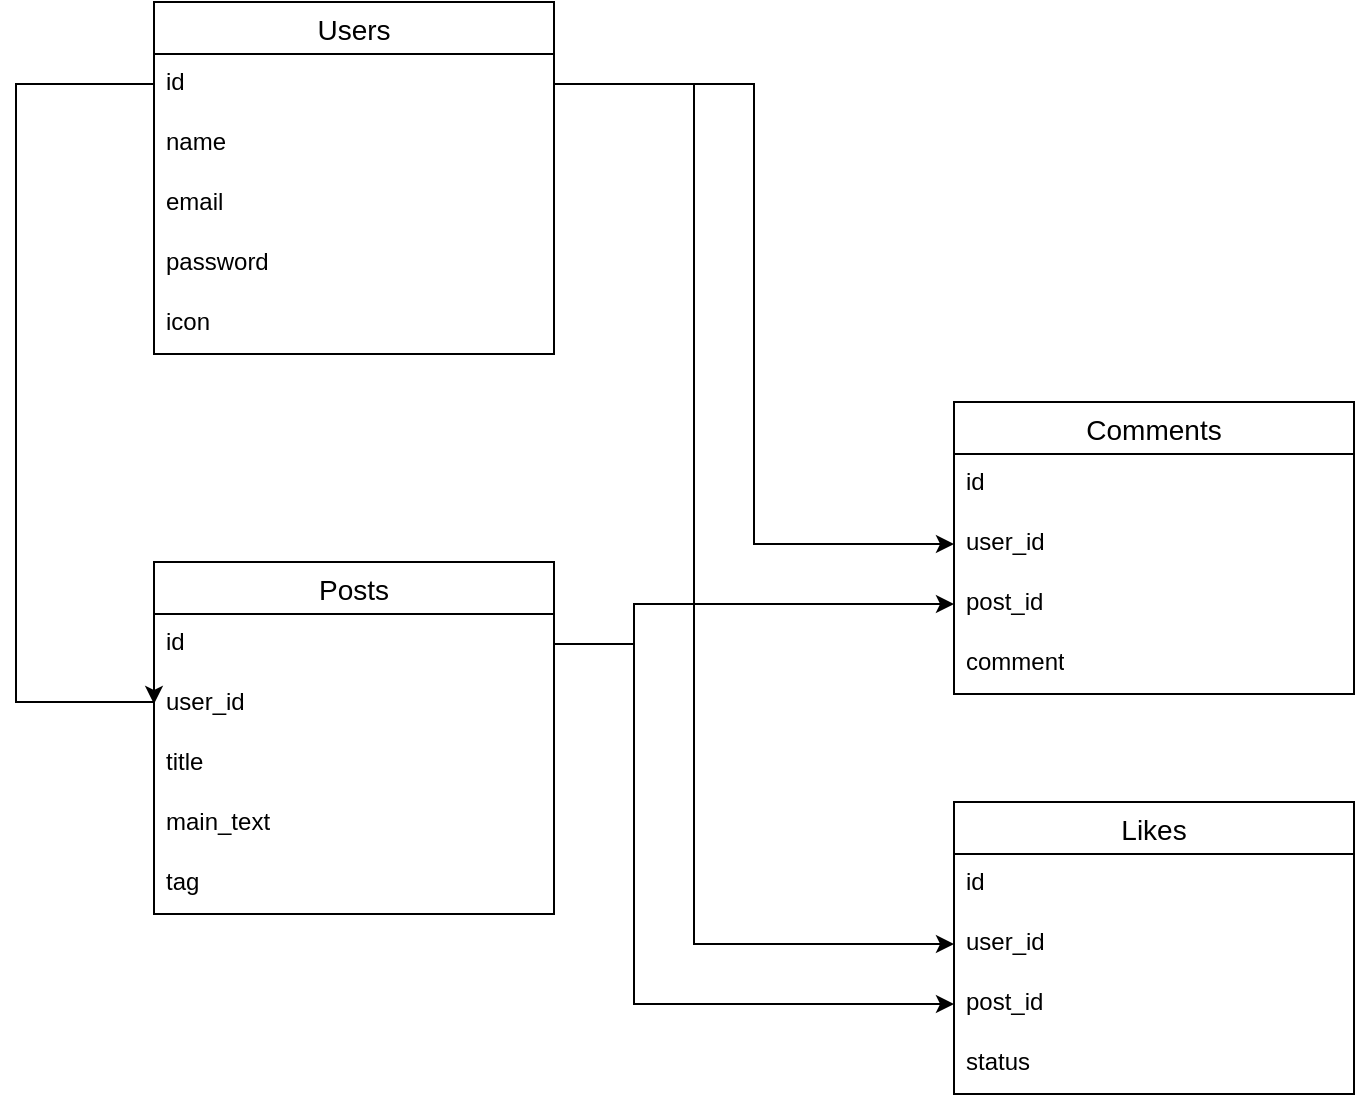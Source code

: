 <mxfile version="21.7.4" type="github">
  <diagram id="R2lEEEUBdFMjLlhIrx00" name="Page-1">
    <mxGraphModel dx="1224" dy="630" grid="1" gridSize="10" guides="1" tooltips="1" connect="1" arrows="1" fold="1" page="1" pageScale="1" pageWidth="850" pageHeight="1100" math="0" shadow="0" extFonts="Permanent Marker^https://fonts.googleapis.com/css?family=Permanent+Marker">
      <root>
        <mxCell id="0" />
        <mxCell id="1" parent="0" />
        <mxCell id="ZlEHmiI4AxzLksH61GDl-36" value="Users" style="swimlane;fontStyle=0;childLayout=stackLayout;horizontal=1;startSize=26;horizontalStack=0;resizeParent=1;resizeParentMax=0;resizeLast=0;collapsible=1;marginBottom=0;align=center;fontSize=14;" vertex="1" parent="1">
          <mxGeometry x="120" y="80" width="200" height="176" as="geometry" />
        </mxCell>
        <mxCell id="ZlEHmiI4AxzLksH61GDl-37" value="id&lt;br&gt;" style="text;strokeColor=none;fillColor=none;spacingLeft=4;spacingRight=4;overflow=hidden;rotatable=0;points=[[0,0.5],[1,0.5]];portConstraint=eastwest;fontSize=12;whiteSpace=wrap;html=1;" vertex="1" parent="ZlEHmiI4AxzLksH61GDl-36">
          <mxGeometry y="26" width="200" height="30" as="geometry" />
        </mxCell>
        <mxCell id="ZlEHmiI4AxzLksH61GDl-38" value="name&lt;br&gt;" style="text;strokeColor=none;fillColor=none;spacingLeft=4;spacingRight=4;overflow=hidden;rotatable=0;points=[[0,0.5],[1,0.5]];portConstraint=eastwest;fontSize=12;whiteSpace=wrap;html=1;" vertex="1" parent="ZlEHmiI4AxzLksH61GDl-36">
          <mxGeometry y="56" width="200" height="30" as="geometry" />
        </mxCell>
        <mxCell id="ZlEHmiI4AxzLksH61GDl-39" value="email&lt;br&gt;" style="text;strokeColor=none;fillColor=none;spacingLeft=4;spacingRight=4;overflow=hidden;rotatable=0;points=[[0,0.5],[1,0.5]];portConstraint=eastwest;fontSize=12;whiteSpace=wrap;html=1;" vertex="1" parent="ZlEHmiI4AxzLksH61GDl-36">
          <mxGeometry y="86" width="200" height="30" as="geometry" />
        </mxCell>
        <mxCell id="ZlEHmiI4AxzLksH61GDl-64" value="password&lt;br&gt;" style="text;strokeColor=none;fillColor=none;spacingLeft=4;spacingRight=4;overflow=hidden;rotatable=0;points=[[0,0.5],[1,0.5]];portConstraint=eastwest;fontSize=12;whiteSpace=wrap;html=1;" vertex="1" parent="ZlEHmiI4AxzLksH61GDl-36">
          <mxGeometry y="116" width="200" height="30" as="geometry" />
        </mxCell>
        <mxCell id="ZlEHmiI4AxzLksH61GDl-74" value="icon" style="text;strokeColor=none;fillColor=none;spacingLeft=4;spacingRight=4;overflow=hidden;rotatable=0;points=[[0,0.5],[1,0.5]];portConstraint=eastwest;fontSize=12;whiteSpace=wrap;html=1;" vertex="1" parent="ZlEHmiI4AxzLksH61GDl-36">
          <mxGeometry y="146" width="200" height="30" as="geometry" />
        </mxCell>
        <mxCell id="ZlEHmiI4AxzLksH61GDl-40" value="Likes" style="swimlane;fontStyle=0;childLayout=stackLayout;horizontal=1;startSize=26;horizontalStack=0;resizeParent=1;resizeParentMax=0;resizeLast=0;collapsible=1;marginBottom=0;align=center;fontSize=14;" vertex="1" parent="1">
          <mxGeometry x="520" y="480" width="200" height="146" as="geometry" />
        </mxCell>
        <mxCell id="ZlEHmiI4AxzLksH61GDl-41" value="id" style="text;strokeColor=none;fillColor=none;spacingLeft=4;spacingRight=4;overflow=hidden;rotatable=0;points=[[0,0.5],[1,0.5]];portConstraint=eastwest;fontSize=12;whiteSpace=wrap;html=1;" vertex="1" parent="ZlEHmiI4AxzLksH61GDl-40">
          <mxGeometry y="26" width="200" height="30" as="geometry" />
        </mxCell>
        <mxCell id="ZlEHmiI4AxzLksH61GDl-42" value="user_id" style="text;strokeColor=none;fillColor=none;spacingLeft=4;spacingRight=4;overflow=hidden;rotatable=0;points=[[0,0.5],[1,0.5]];portConstraint=eastwest;fontSize=12;whiteSpace=wrap;html=1;" vertex="1" parent="ZlEHmiI4AxzLksH61GDl-40">
          <mxGeometry y="56" width="200" height="30" as="geometry" />
        </mxCell>
        <mxCell id="ZlEHmiI4AxzLksH61GDl-43" value="post_id" style="text;strokeColor=none;fillColor=none;spacingLeft=4;spacingRight=4;overflow=hidden;rotatable=0;points=[[0,0.5],[1,0.5]];portConstraint=eastwest;fontSize=12;whiteSpace=wrap;html=1;" vertex="1" parent="ZlEHmiI4AxzLksH61GDl-40">
          <mxGeometry y="86" width="200" height="30" as="geometry" />
        </mxCell>
        <mxCell id="ZlEHmiI4AxzLksH61GDl-78" value="status" style="text;strokeColor=none;fillColor=none;spacingLeft=4;spacingRight=4;overflow=hidden;rotatable=0;points=[[0,0.5],[1,0.5]];portConstraint=eastwest;fontSize=12;whiteSpace=wrap;html=1;" vertex="1" parent="ZlEHmiI4AxzLksH61GDl-40">
          <mxGeometry y="116" width="200" height="30" as="geometry" />
        </mxCell>
        <mxCell id="ZlEHmiI4AxzLksH61GDl-52" value="Posts" style="swimlane;fontStyle=0;childLayout=stackLayout;horizontal=1;startSize=26;horizontalStack=0;resizeParent=1;resizeParentMax=0;resizeLast=0;collapsible=1;marginBottom=0;align=center;fontSize=14;" vertex="1" parent="1">
          <mxGeometry x="120" y="360" width="200" height="176" as="geometry" />
        </mxCell>
        <mxCell id="ZlEHmiI4AxzLksH61GDl-53" value="id" style="text;strokeColor=none;fillColor=none;spacingLeft=4;spacingRight=4;overflow=hidden;rotatable=0;points=[[0,0.5],[1,0.5]];portConstraint=eastwest;fontSize=12;whiteSpace=wrap;html=1;" vertex="1" parent="ZlEHmiI4AxzLksH61GDl-52">
          <mxGeometry y="26" width="200" height="30" as="geometry" />
        </mxCell>
        <mxCell id="ZlEHmiI4AxzLksH61GDl-54" value="user_id&lt;br&gt;" style="text;strokeColor=none;fillColor=none;spacingLeft=4;spacingRight=4;overflow=hidden;rotatable=0;points=[[0,0.5],[1,0.5]];portConstraint=eastwest;fontSize=12;whiteSpace=wrap;html=1;" vertex="1" parent="ZlEHmiI4AxzLksH61GDl-52">
          <mxGeometry y="56" width="200" height="30" as="geometry" />
        </mxCell>
        <mxCell id="ZlEHmiI4AxzLksH61GDl-55" value="title" style="text;strokeColor=none;fillColor=none;spacingLeft=4;spacingRight=4;overflow=hidden;rotatable=0;points=[[0,0.5],[1,0.5]];portConstraint=eastwest;fontSize=12;whiteSpace=wrap;html=1;" vertex="1" parent="ZlEHmiI4AxzLksH61GDl-52">
          <mxGeometry y="86" width="200" height="30" as="geometry" />
        </mxCell>
        <mxCell id="ZlEHmiI4AxzLksH61GDl-67" value="main_text" style="text;strokeColor=none;fillColor=none;spacingLeft=4;spacingRight=4;overflow=hidden;rotatable=0;points=[[0,0.5],[1,0.5]];portConstraint=eastwest;fontSize=12;whiteSpace=wrap;html=1;" vertex="1" parent="ZlEHmiI4AxzLksH61GDl-52">
          <mxGeometry y="116" width="200" height="30" as="geometry" />
        </mxCell>
        <mxCell id="ZlEHmiI4AxzLksH61GDl-45" value="tag" style="text;strokeColor=none;fillColor=none;spacingLeft=4;spacingRight=4;overflow=hidden;rotatable=0;points=[[0,0.5],[1,0.5]];portConstraint=eastwest;fontSize=12;whiteSpace=wrap;html=1;" vertex="1" parent="ZlEHmiI4AxzLksH61GDl-52">
          <mxGeometry y="146" width="200" height="30" as="geometry" />
        </mxCell>
        <mxCell id="ZlEHmiI4AxzLksH61GDl-56" value="Comments" style="swimlane;fontStyle=0;childLayout=stackLayout;horizontal=1;startSize=26;horizontalStack=0;resizeParent=1;resizeParentMax=0;resizeLast=0;collapsible=1;marginBottom=0;align=center;fontSize=14;" vertex="1" parent="1">
          <mxGeometry x="520" y="280" width="200" height="146" as="geometry" />
        </mxCell>
        <mxCell id="ZlEHmiI4AxzLksH61GDl-57" value="id" style="text;strokeColor=none;fillColor=none;spacingLeft=4;spacingRight=4;overflow=hidden;rotatable=0;points=[[0,0.5],[1,0.5]];portConstraint=eastwest;fontSize=12;whiteSpace=wrap;html=1;" vertex="1" parent="ZlEHmiI4AxzLksH61GDl-56">
          <mxGeometry y="26" width="200" height="30" as="geometry" />
        </mxCell>
        <mxCell id="ZlEHmiI4AxzLksH61GDl-58" value="user_id&lt;br&gt;" style="text;strokeColor=none;fillColor=none;spacingLeft=4;spacingRight=4;overflow=hidden;rotatable=0;points=[[0,0.5],[1,0.5]];portConstraint=eastwest;fontSize=12;whiteSpace=wrap;html=1;" vertex="1" parent="ZlEHmiI4AxzLksH61GDl-56">
          <mxGeometry y="56" width="200" height="30" as="geometry" />
        </mxCell>
        <mxCell id="ZlEHmiI4AxzLksH61GDl-59" value="post_id" style="text;strokeColor=none;fillColor=none;spacingLeft=4;spacingRight=4;overflow=hidden;rotatable=0;points=[[0,0.5],[1,0.5]];portConstraint=eastwest;fontSize=12;whiteSpace=wrap;html=1;" vertex="1" parent="ZlEHmiI4AxzLksH61GDl-56">
          <mxGeometry y="86" width="200" height="30" as="geometry" />
        </mxCell>
        <mxCell id="ZlEHmiI4AxzLksH61GDl-66" value="comment&lt;br&gt;" style="text;strokeColor=none;fillColor=none;spacingLeft=4;spacingRight=4;overflow=hidden;rotatable=0;points=[[0,0.5],[1,0.5]];portConstraint=eastwest;fontSize=12;whiteSpace=wrap;html=1;" vertex="1" parent="ZlEHmiI4AxzLksH61GDl-56">
          <mxGeometry y="116" width="200" height="30" as="geometry" />
        </mxCell>
        <mxCell id="ZlEHmiI4AxzLksH61GDl-70" style="edgeStyle=orthogonalEdgeStyle;rounded=0;orthogonalLoop=1;jettySize=auto;html=1;entryX=0;entryY=0.5;entryDx=0;entryDy=0;" edge="1" parent="1" source="ZlEHmiI4AxzLksH61GDl-37" target="ZlEHmiI4AxzLksH61GDl-54">
          <mxGeometry relative="1" as="geometry">
            <mxPoint x="50" y="450" as="targetPoint" />
            <Array as="points">
              <mxPoint x="51" y="121" />
              <mxPoint x="51" y="430" />
            </Array>
          </mxGeometry>
        </mxCell>
        <mxCell id="ZlEHmiI4AxzLksH61GDl-71" style="edgeStyle=orthogonalEdgeStyle;rounded=0;orthogonalLoop=1;jettySize=auto;html=1;exitX=1;exitY=0.5;exitDx=0;exitDy=0;entryX=0;entryY=0.5;entryDx=0;entryDy=0;" edge="1" parent="1" source="ZlEHmiI4AxzLksH61GDl-37" target="ZlEHmiI4AxzLksH61GDl-58">
          <mxGeometry relative="1" as="geometry">
            <mxPoint x="480" y="350" as="targetPoint" />
          </mxGeometry>
        </mxCell>
        <mxCell id="ZlEHmiI4AxzLksH61GDl-72" style="edgeStyle=orthogonalEdgeStyle;rounded=0;orthogonalLoop=1;jettySize=auto;html=1;exitX=1;exitY=0.5;exitDx=0;exitDy=0;entryX=0;entryY=0.5;entryDx=0;entryDy=0;" edge="1" parent="1" source="ZlEHmiI4AxzLksH61GDl-37" target="ZlEHmiI4AxzLksH61GDl-42">
          <mxGeometry relative="1" as="geometry">
            <Array as="points">
              <mxPoint x="390" y="121" />
              <mxPoint x="390" y="551" />
            </Array>
          </mxGeometry>
        </mxCell>
        <mxCell id="ZlEHmiI4AxzLksH61GDl-73" style="edgeStyle=orthogonalEdgeStyle;rounded=0;orthogonalLoop=1;jettySize=auto;html=1;exitX=1;exitY=0.5;exitDx=0;exitDy=0;entryX=0;entryY=0.5;entryDx=0;entryDy=0;" edge="1" parent="1" source="ZlEHmiI4AxzLksH61GDl-53" target="ZlEHmiI4AxzLksH61GDl-43">
          <mxGeometry relative="1" as="geometry">
            <Array as="points">
              <mxPoint x="360" y="401" />
              <mxPoint x="360" y="581" />
            </Array>
          </mxGeometry>
        </mxCell>
        <mxCell id="ZlEHmiI4AxzLksH61GDl-77" style="edgeStyle=orthogonalEdgeStyle;rounded=0;orthogonalLoop=1;jettySize=auto;html=1;exitX=1;exitY=0.5;exitDx=0;exitDy=0;entryX=0;entryY=0.5;entryDx=0;entryDy=0;" edge="1" parent="1" source="ZlEHmiI4AxzLksH61GDl-53" target="ZlEHmiI4AxzLksH61GDl-59">
          <mxGeometry relative="1" as="geometry">
            <Array as="points">
              <mxPoint x="360" y="401" />
              <mxPoint x="360" y="381" />
            </Array>
          </mxGeometry>
        </mxCell>
      </root>
    </mxGraphModel>
  </diagram>
</mxfile>
